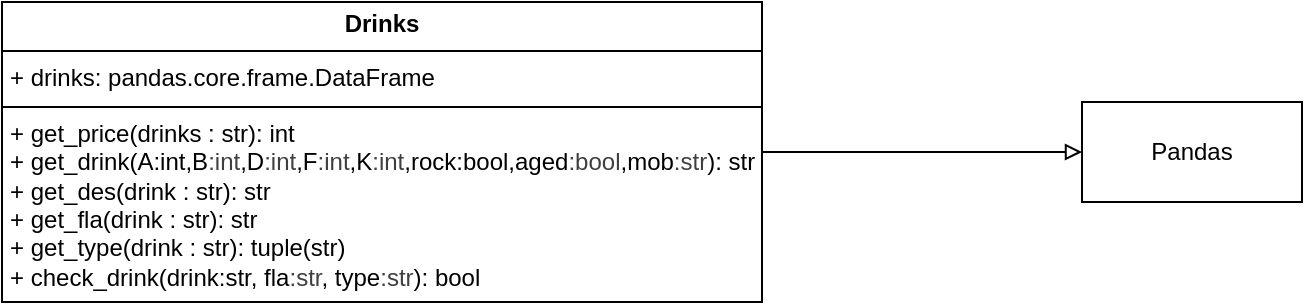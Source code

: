 <mxfile>
    <diagram id="feZxcyGHvhiryX6wiPs0" name="Page-1">
        <mxGraphModel dx="843" dy="390" grid="1" gridSize="10" guides="1" tooltips="1" connect="1" arrows="1" fold="1" page="1" pageScale="1" pageWidth="850" pageHeight="1100" math="0" shadow="0">
            <root>
                <mxCell id="0"/>
                <mxCell id="1" parent="0"/>
                <mxCell id="4" style="edgeStyle=none;html=1;entryX=0;entryY=0.5;entryDx=0;entryDy=0;endArrow=block;endFill=0;" edge="1" parent="1" source="2" target="3">
                    <mxGeometry relative="1" as="geometry"/>
                </mxCell>
                <mxCell id="2" value="&lt;p style=&quot;margin:0px;margin-top:4px;text-align:center;&quot;&gt;&lt;b&gt;Drinks&lt;/b&gt;&lt;/p&gt;&lt;hr size=&quot;1&quot; style=&quot;border-style:solid;&quot;&gt;&lt;p style=&quot;margin:0px;margin-left:4px;&quot;&gt;+ drinks: pandas.core.frame.DataFrame&lt;/p&gt;&lt;hr size=&quot;1&quot; style=&quot;border-style:solid;&quot;&gt;&lt;p style=&quot;margin:0px;margin-left:4px;&quot;&gt;+ get_price(drinks : str): int&lt;/p&gt;&lt;p style=&quot;margin:0px;margin-left:4px;&quot;&gt;+ get_drink(A:int,B&lt;span style=&quot;color: rgb(63, 63, 63); background-color: transparent;&quot;&gt;:int&lt;/span&gt;&lt;span style=&quot;background-color: transparent;&quot;&gt;,D&lt;/span&gt;&lt;span style=&quot;color: rgb(63, 63, 63); background-color: transparent;&quot;&gt;:int&lt;/span&gt;&lt;span style=&quot;background-color: transparent;&quot;&gt;,F&lt;/span&gt;&lt;span style=&quot;color: rgb(63, 63, 63); background-color: transparent;&quot;&gt;:int&lt;/span&gt;&lt;span style=&quot;background-color: transparent;&quot;&gt;,K&lt;/span&gt;&lt;span style=&quot;color: rgb(63, 63, 63); background-color: transparent;&quot;&gt;:int&lt;/span&gt;&lt;span style=&quot;background-color: transparent;&quot;&gt;,rock:bool,aged&lt;/span&gt;&lt;span style=&quot;color: rgb(63, 63, 63); background-color: transparent;&quot;&gt;:&lt;/span&gt;&lt;span style=&quot;color: rgb(63, 63, 63); background-color: transparent;&quot;&gt;bool&lt;/span&gt;&lt;span style=&quot;background-color: transparent;&quot;&gt;,mob&lt;/span&gt;&lt;span style=&quot;color: rgb(63, 63, 63); background-color: transparent;&quot;&gt;:str&lt;/span&gt;&lt;span style=&quot;background-color: transparent;&quot;&gt;): str&lt;/span&gt;&lt;/p&gt;&lt;p style=&quot;margin:0px;margin-left:4px;&quot;&gt;&lt;span style=&quot;background-color: transparent;&quot;&gt;+ get_des(drink : str): str&lt;/span&gt;&lt;/p&gt;&lt;p style=&quot;margin:0px;margin-left:4px;&quot;&gt;&lt;span style=&quot;background-color: transparent;&quot;&gt;+ get_fla(drink : str): str&lt;/span&gt;&lt;/p&gt;&lt;p style=&quot;margin:0px;margin-left:4px;&quot;&gt;&lt;span style=&quot;background-color: transparent;&quot;&gt;+ get_type(drink : str): tuple(str)&lt;/span&gt;&lt;/p&gt;&lt;p style=&quot;margin:0px;margin-left:4px;&quot;&gt;&lt;span style=&quot;background-color: transparent;&quot;&gt;+ check_drink(drink:str, fla&lt;/span&gt;&lt;span style=&quot;color: rgb(63, 63, 63); background-color: transparent;&quot;&gt;:str&lt;/span&gt;&lt;span style=&quot;background-color: transparent;&quot;&gt;, type&lt;/span&gt;&lt;span style=&quot;color: rgb(63, 63, 63); background-color: transparent;&quot;&gt;:str&lt;/span&gt;&lt;span style=&quot;background-color: transparent;&quot;&gt;): bool&lt;/span&gt;&lt;/p&gt;&lt;p style=&quot;margin:0px;margin-left:4px;&quot;&gt;&lt;span style=&quot;background-color: transparent;&quot;&gt;&lt;br&gt;&lt;/span&gt;&lt;/p&gt;" style="verticalAlign=top;align=left;overflow=fill;html=1;whiteSpace=wrap;" vertex="1" parent="1">
                    <mxGeometry x="110" y="80" width="380" height="150" as="geometry"/>
                </mxCell>
                <mxCell id="3" value="Pandas" style="html=1;whiteSpace=wrap;" vertex="1" parent="1">
                    <mxGeometry x="650" y="130" width="110" height="50" as="geometry"/>
                </mxCell>
            </root>
        </mxGraphModel>
    </diagram>
</mxfile>